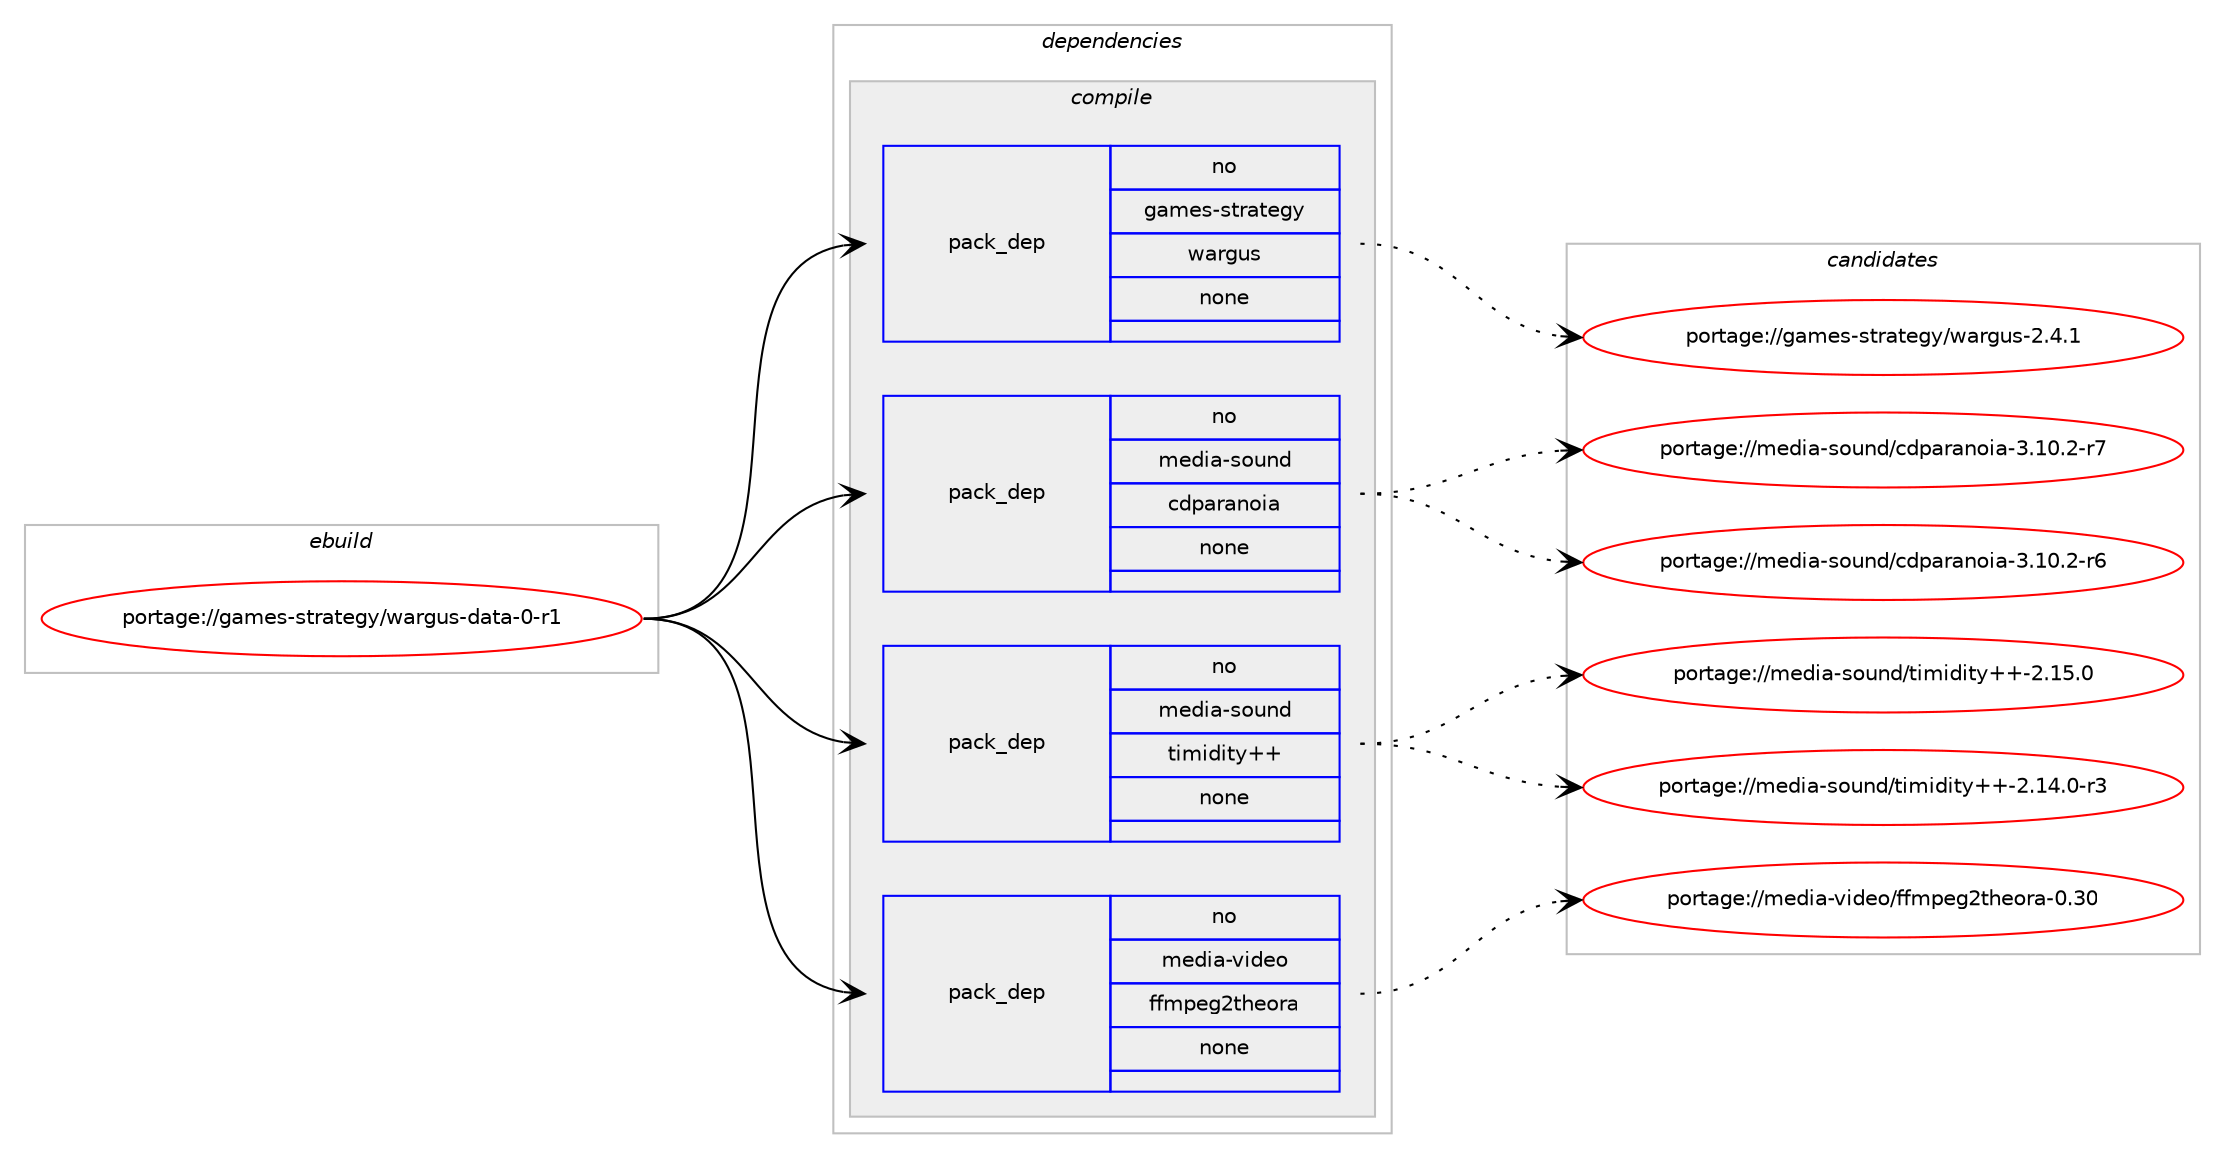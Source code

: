 digraph prolog {

# *************
# Graph options
# *************

newrank=true;
concentrate=true;
compound=true;
graph [rankdir=LR,fontname=Helvetica,fontsize=10,ranksep=1.5];#, ranksep=2.5, nodesep=0.2];
edge  [arrowhead=vee];
node  [fontname=Helvetica,fontsize=10];

# **********
# The ebuild
# **********

subgraph cluster_leftcol {
color=gray;
label=<<i>ebuild</i>>;
id [label="portage://games-strategy/wargus-data-0-r1", color=red, width=4, href="../games-strategy/wargus-data-0-r1.svg"];
}

# ****************
# The dependencies
# ****************

subgraph cluster_midcol {
color=gray;
label=<<i>dependencies</i>>;
subgraph cluster_compile {
fillcolor="#eeeeee";
style=filled;
label=<<i>compile</i>>;
subgraph pack217328 {
dependency280147 [label=<<TABLE BORDER="0" CELLBORDER="1" CELLSPACING="0" CELLPADDING="4" WIDTH="220"><TR><TD ROWSPAN="6" CELLPADDING="30">pack_dep</TD></TR><TR><TD WIDTH="110">no</TD></TR><TR><TD>games-strategy</TD></TR><TR><TD>wargus</TD></TR><TR><TD>none</TD></TR><TR><TD></TD></TR></TABLE>>, shape=none, color=blue];
}
id:e -> dependency280147:w [weight=20,style="solid",arrowhead="vee"];
subgraph pack217329 {
dependency280148 [label=<<TABLE BORDER="0" CELLBORDER="1" CELLSPACING="0" CELLPADDING="4" WIDTH="220"><TR><TD ROWSPAN="6" CELLPADDING="30">pack_dep</TD></TR><TR><TD WIDTH="110">no</TD></TR><TR><TD>media-sound</TD></TR><TR><TD>cdparanoia</TD></TR><TR><TD>none</TD></TR><TR><TD></TD></TR></TABLE>>, shape=none, color=blue];
}
id:e -> dependency280148:w [weight=20,style="solid",arrowhead="vee"];
subgraph pack217330 {
dependency280149 [label=<<TABLE BORDER="0" CELLBORDER="1" CELLSPACING="0" CELLPADDING="4" WIDTH="220"><TR><TD ROWSPAN="6" CELLPADDING="30">pack_dep</TD></TR><TR><TD WIDTH="110">no</TD></TR><TR><TD>media-sound</TD></TR><TR><TD>timidity++</TD></TR><TR><TD>none</TD></TR><TR><TD></TD></TR></TABLE>>, shape=none, color=blue];
}
id:e -> dependency280149:w [weight=20,style="solid",arrowhead="vee"];
subgraph pack217331 {
dependency280150 [label=<<TABLE BORDER="0" CELLBORDER="1" CELLSPACING="0" CELLPADDING="4" WIDTH="220"><TR><TD ROWSPAN="6" CELLPADDING="30">pack_dep</TD></TR><TR><TD WIDTH="110">no</TD></TR><TR><TD>media-video</TD></TR><TR><TD>ffmpeg2theora</TD></TR><TR><TD>none</TD></TR><TR><TD></TD></TR></TABLE>>, shape=none, color=blue];
}
id:e -> dependency280150:w [weight=20,style="solid",arrowhead="vee"];
}
subgraph cluster_compileandrun {
fillcolor="#eeeeee";
style=filled;
label=<<i>compile and run</i>>;
}
subgraph cluster_run {
fillcolor="#eeeeee";
style=filled;
label=<<i>run</i>>;
}
}

# **************
# The candidates
# **************

subgraph cluster_choices {
rank=same;
color=gray;
label=<<i>candidates</i>>;

subgraph choice217328 {
color=black;
nodesep=1;
choice1039710910111545115116114971161011031214711997114103117115455046524649 [label="portage://games-strategy/wargus-2.4.1", color=red, width=4,href="../games-strategy/wargus-2.4.1.svg"];
dependency280147:e -> choice1039710910111545115116114971161011031214711997114103117115455046524649:w [style=dotted,weight="100"];
}
subgraph choice217329 {
color=black;
nodesep=1;
choice10910110010597451151111171101004799100112971149711011110597455146494846504511455 [label="portage://media-sound/cdparanoia-3.10.2-r7", color=red, width=4,href="../media-sound/cdparanoia-3.10.2-r7.svg"];
choice10910110010597451151111171101004799100112971149711011110597455146494846504511454 [label="portage://media-sound/cdparanoia-3.10.2-r6", color=red, width=4,href="../media-sound/cdparanoia-3.10.2-r6.svg"];
dependency280148:e -> choice10910110010597451151111171101004799100112971149711011110597455146494846504511455:w [style=dotted,weight="100"];
dependency280148:e -> choice10910110010597451151111171101004799100112971149711011110597455146494846504511454:w [style=dotted,weight="100"];
}
subgraph choice217330 {
color=black;
nodesep=1;
choice109101100105974511511111711010047116105109105100105116121434345504649534648 [label="portage://media-sound/timidity++-2.15.0", color=red, width=4,href="../media-sound/timidity++-2.15.0.svg"];
choice1091011001059745115111117110100471161051091051001051161214343455046495246484511451 [label="portage://media-sound/timidity++-2.14.0-r3", color=red, width=4,href="../media-sound/timidity++-2.14.0-r3.svg"];
dependency280149:e -> choice109101100105974511511111711010047116105109105100105116121434345504649534648:w [style=dotted,weight="100"];
dependency280149:e -> choice1091011001059745115111117110100471161051091051001051161214343455046495246484511451:w [style=dotted,weight="100"];
}
subgraph choice217331 {
color=black;
nodesep=1;
choice10910110010597451181051001011114710210210911210110350116104101111114974548465148 [label="portage://media-video/ffmpeg2theora-0.30", color=red, width=4,href="../media-video/ffmpeg2theora-0.30.svg"];
dependency280150:e -> choice10910110010597451181051001011114710210210911210110350116104101111114974548465148:w [style=dotted,weight="100"];
}
}

}
